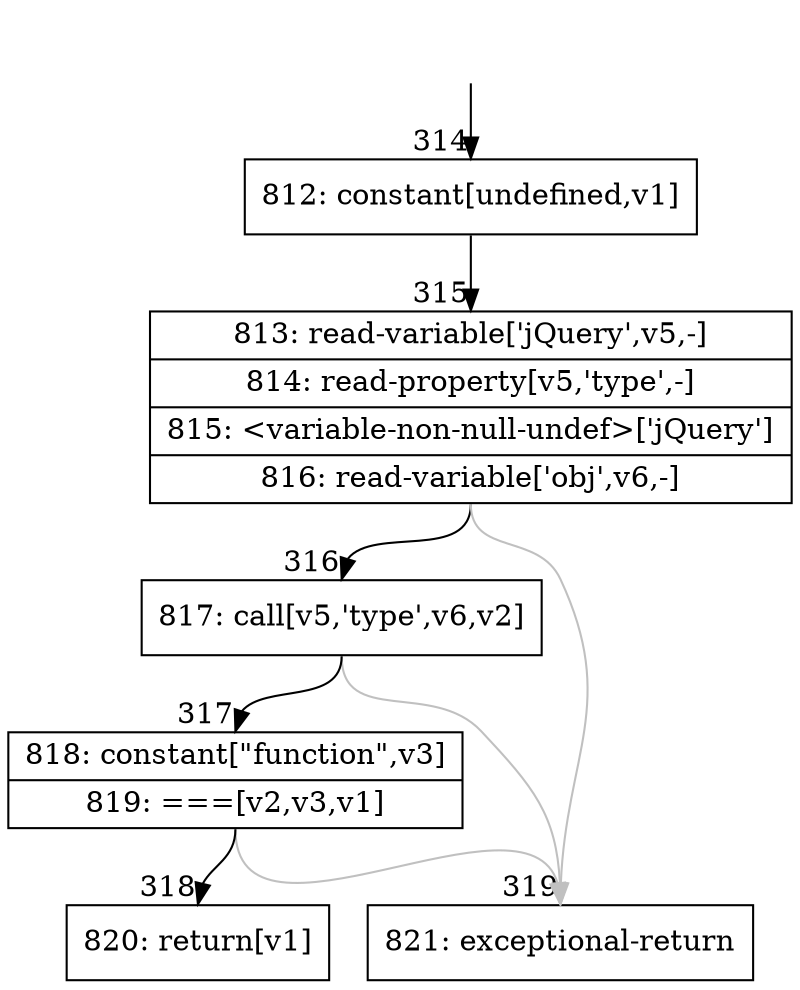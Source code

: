 digraph {
rankdir="TD"
BB_entry25[shape=none,label=""];
BB_entry25 -> BB314 [tailport=s, headport=n, headlabel="    314"]
BB314 [shape=record label="{812: constant[undefined,v1]}" ] 
BB314 -> BB315 [tailport=s, headport=n, headlabel="      315"]
BB315 [shape=record label="{813: read-variable['jQuery',v5,-]|814: read-property[v5,'type',-]|815: \<variable-non-null-undef\>['jQuery']|816: read-variable['obj',v6,-]}" ] 
BB315 -> BB316 [tailport=s, headport=n, headlabel="      316"]
BB315 -> BB319 [tailport=s, headport=n, color=gray, headlabel="      319"]
BB316 [shape=record label="{817: call[v5,'type',v6,v2]}" ] 
BB316 -> BB317 [tailport=s, headport=n, headlabel="      317"]
BB316 -> BB319 [tailport=s, headport=n, color=gray]
BB317 [shape=record label="{818: constant[\"function\",v3]|819: ===[v2,v3,v1]}" ] 
BB317 -> BB318 [tailport=s, headport=n, headlabel="      318"]
BB317 -> BB319 [tailport=s, headport=n, color=gray]
BB318 [shape=record label="{820: return[v1]}" ] 
BB319 [shape=record label="{821: exceptional-return}" ] 
}
